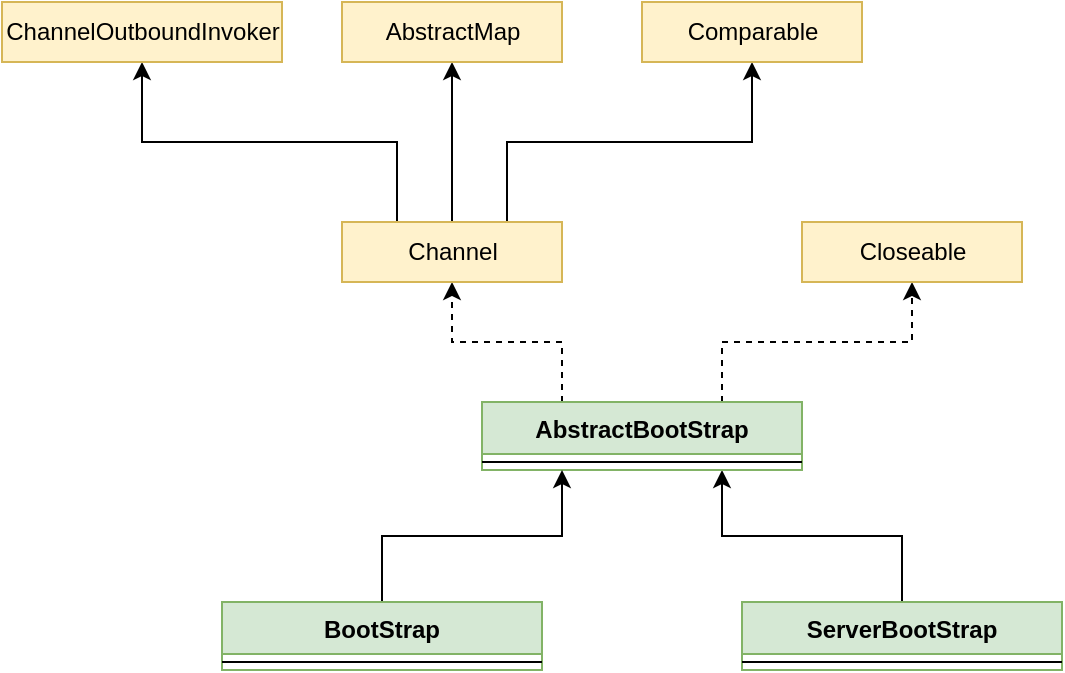 <mxfile version="13.8.5" type="github"><diagram id="6Zpmr-d__WG-clbLgpzX" name="Page-1"><mxGraphModel dx="1422" dy="738" grid="1" gridSize="10" guides="1" tooltips="1" connect="1" arrows="1" fold="1" page="1" pageScale="1" pageWidth="850" pageHeight="1100" math="0" shadow="0"><root><mxCell id="0"/><mxCell id="1" parent="0"/><mxCell id="X7xfB4ofm2wYJtkJ6efn-7" style="edgeStyle=orthogonalEdgeStyle;rounded=0;orthogonalLoop=1;jettySize=auto;html=1;entryX=0.75;entryY=1;entryDx=0;entryDy=0;" edge="1" parent="1" source="X7xfB4ofm2wYJtkJ6efn-1" target="X7xfB4ofm2wYJtkJ6efn-5"><mxGeometry relative="1" as="geometry"/></mxCell><mxCell id="X7xfB4ofm2wYJtkJ6efn-1" value="ServerBootStrap" style="swimlane;fontStyle=1;align=center;verticalAlign=top;childLayout=stackLayout;horizontal=1;startSize=26;horizontalStack=0;resizeParent=1;resizeParentMax=0;resizeLast=0;collapsible=1;marginBottom=0;fillColor=#d5e8d4;strokeColor=#82b366;" vertex="1" parent="1"><mxGeometry x="510" y="370" width="160" height="34" as="geometry"/></mxCell><mxCell id="X7xfB4ofm2wYJtkJ6efn-3" value="" style="line;strokeWidth=1;fillColor=none;align=left;verticalAlign=middle;spacingTop=-1;spacingLeft=3;spacingRight=3;rotatable=0;labelPosition=right;points=[];portConstraint=eastwest;" vertex="1" parent="X7xfB4ofm2wYJtkJ6efn-1"><mxGeometry y="26" width="160" height="8" as="geometry"/></mxCell><mxCell id="X7xfB4ofm2wYJtkJ6efn-11" style="edgeStyle=orthogonalEdgeStyle;rounded=0;orthogonalLoop=1;jettySize=auto;html=1;exitX=0.25;exitY=0;exitDx=0;exitDy=0;dashed=1;" edge="1" parent="1" source="X7xfB4ofm2wYJtkJ6efn-5" target="X7xfB4ofm2wYJtkJ6efn-10"><mxGeometry relative="1" as="geometry"><Array as="points"><mxPoint x="420" y="240"/><mxPoint x="365" y="240"/></Array></mxGeometry></mxCell><mxCell id="X7xfB4ofm2wYJtkJ6efn-13" style="edgeStyle=orthogonalEdgeStyle;rounded=0;orthogonalLoop=1;jettySize=auto;html=1;exitX=0.75;exitY=0;exitDx=0;exitDy=0;entryX=0.5;entryY=1;entryDx=0;entryDy=0;dashed=1;" edge="1" parent="1" source="X7xfB4ofm2wYJtkJ6efn-5" target="X7xfB4ofm2wYJtkJ6efn-12"><mxGeometry relative="1" as="geometry"/></mxCell><mxCell id="X7xfB4ofm2wYJtkJ6efn-5" value="AbstractBootStrap" style="swimlane;fontStyle=1;align=center;verticalAlign=top;childLayout=stackLayout;horizontal=1;startSize=26;horizontalStack=0;resizeParent=1;resizeParentMax=0;resizeLast=0;collapsible=1;marginBottom=0;fillColor=#d5e8d4;strokeColor=#82b366;" vertex="1" parent="1"><mxGeometry x="380" y="270" width="160" height="34" as="geometry"/></mxCell><mxCell id="X7xfB4ofm2wYJtkJ6efn-6" value="" style="line;strokeWidth=1;fillColor=none;align=left;verticalAlign=middle;spacingTop=-1;spacingLeft=3;spacingRight=3;rotatable=0;labelPosition=right;points=[];portConstraint=eastwest;" vertex="1" parent="X7xfB4ofm2wYJtkJ6efn-5"><mxGeometry y="26" width="160" height="8" as="geometry"/></mxCell><mxCell id="X7xfB4ofm2wYJtkJ6efn-15" style="edgeStyle=orthogonalEdgeStyle;rounded=0;orthogonalLoop=1;jettySize=auto;html=1;" edge="1" parent="1" source="X7xfB4ofm2wYJtkJ6efn-10" target="X7xfB4ofm2wYJtkJ6efn-14"><mxGeometry relative="1" as="geometry"/></mxCell><mxCell id="X7xfB4ofm2wYJtkJ6efn-29" style="edgeStyle=orthogonalEdgeStyle;rounded=0;orthogonalLoop=1;jettySize=auto;html=1;exitX=0.25;exitY=0;exitDx=0;exitDy=0;entryX=0.5;entryY=1;entryDx=0;entryDy=0;" edge="1" parent="1" source="X7xfB4ofm2wYJtkJ6efn-10" target="X7xfB4ofm2wYJtkJ6efn-16"><mxGeometry relative="1" as="geometry"/></mxCell><mxCell id="X7xfB4ofm2wYJtkJ6efn-30" style="edgeStyle=orthogonalEdgeStyle;rounded=0;orthogonalLoop=1;jettySize=auto;html=1;exitX=0.75;exitY=0;exitDx=0;exitDy=0;entryX=0.5;entryY=1;entryDx=0;entryDy=0;" edge="1" parent="1" source="X7xfB4ofm2wYJtkJ6efn-10" target="X7xfB4ofm2wYJtkJ6efn-18"><mxGeometry relative="1" as="geometry"/></mxCell><mxCell id="X7xfB4ofm2wYJtkJ6efn-10" value="Channel" style="html=1;fillColor=#fff2cc;strokeColor=#d6b656;" vertex="1" parent="1"><mxGeometry x="310" y="180" width="110" height="30" as="geometry"/></mxCell><mxCell id="X7xfB4ofm2wYJtkJ6efn-12" value="Closeable" style="html=1;fillColor=#fff2cc;strokeColor=#d6b656;" vertex="1" parent="1"><mxGeometry x="540" y="180" width="110" height="30" as="geometry"/></mxCell><mxCell id="X7xfB4ofm2wYJtkJ6efn-14" value="AbstractMap" style="html=1;fillColor=#fff2cc;strokeColor=#d6b656;" vertex="1" parent="1"><mxGeometry x="310" y="70" width="110" height="30" as="geometry"/></mxCell><mxCell id="X7xfB4ofm2wYJtkJ6efn-16" value="ChannelOutboundInvoker" style="html=1;fillColor=#fff2cc;strokeColor=#d6b656;" vertex="1" parent="1"><mxGeometry x="140" y="70" width="140" height="30" as="geometry"/></mxCell><mxCell id="X7xfB4ofm2wYJtkJ6efn-18" value="Comparable" style="html=1;fillColor=#fff2cc;strokeColor=#d6b656;" vertex="1" parent="1"><mxGeometry x="460" y="70" width="110" height="30" as="geometry"/></mxCell><mxCell id="X7xfB4ofm2wYJtkJ6efn-28" style="edgeStyle=orthogonalEdgeStyle;rounded=0;orthogonalLoop=1;jettySize=auto;html=1;entryX=0.25;entryY=1;entryDx=0;entryDy=0;" edge="1" parent="1" source="X7xfB4ofm2wYJtkJ6efn-20" target="X7xfB4ofm2wYJtkJ6efn-5"><mxGeometry relative="1" as="geometry"/></mxCell><mxCell id="X7xfB4ofm2wYJtkJ6efn-20" value="BootStrap" style="swimlane;fontStyle=1;align=center;verticalAlign=top;childLayout=stackLayout;horizontal=1;startSize=26;horizontalStack=0;resizeParent=1;resizeParentMax=0;resizeLast=0;collapsible=1;marginBottom=0;fillColor=#d5e8d4;strokeColor=#82b366;" vertex="1" parent="1"><mxGeometry x="250" y="370" width="160" height="34" as="geometry"/></mxCell><mxCell id="X7xfB4ofm2wYJtkJ6efn-21" value="" style="line;strokeWidth=1;fillColor=none;align=left;verticalAlign=middle;spacingTop=-1;spacingLeft=3;spacingRight=3;rotatable=0;labelPosition=right;points=[];portConstraint=eastwest;" vertex="1" parent="X7xfB4ofm2wYJtkJ6efn-20"><mxGeometry y="26" width="160" height="8" as="geometry"/></mxCell></root></mxGraphModel></diagram></mxfile>